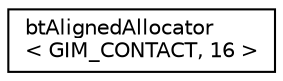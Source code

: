 digraph "Graphical Class Hierarchy"
{
  edge [fontname="Helvetica",fontsize="10",labelfontname="Helvetica",labelfontsize="10"];
  node [fontname="Helvetica",fontsize="10",shape=record];
  rankdir="LR";
  Node1 [label="btAlignedAllocator\l\< GIM_CONTACT, 16 \>",height=0.2,width=0.4,color="black", fillcolor="white", style="filled",URL="$classbt_aligned_allocator.html"];
}
